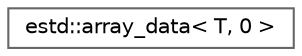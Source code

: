digraph "Graphical Class Hierarchy"
{
 // LATEX_PDF_SIZE
  bgcolor="transparent";
  edge [fontname=Helvetica,fontsize=10,labelfontname=Helvetica,labelfontsize=10];
  node [fontname=Helvetica,fontsize=10,shape=box,height=0.2,width=0.4];
  rankdir="LR";
  Node0 [id="Node000000",label="estd::array_data\< T, 0 \>",height=0.2,width=0.4,color="grey40", fillcolor="white", style="filled",URL="$d9/d7a/structestd_1_1array__data_3_01T_00_010_01_4.html",tooltip=" "];
}

